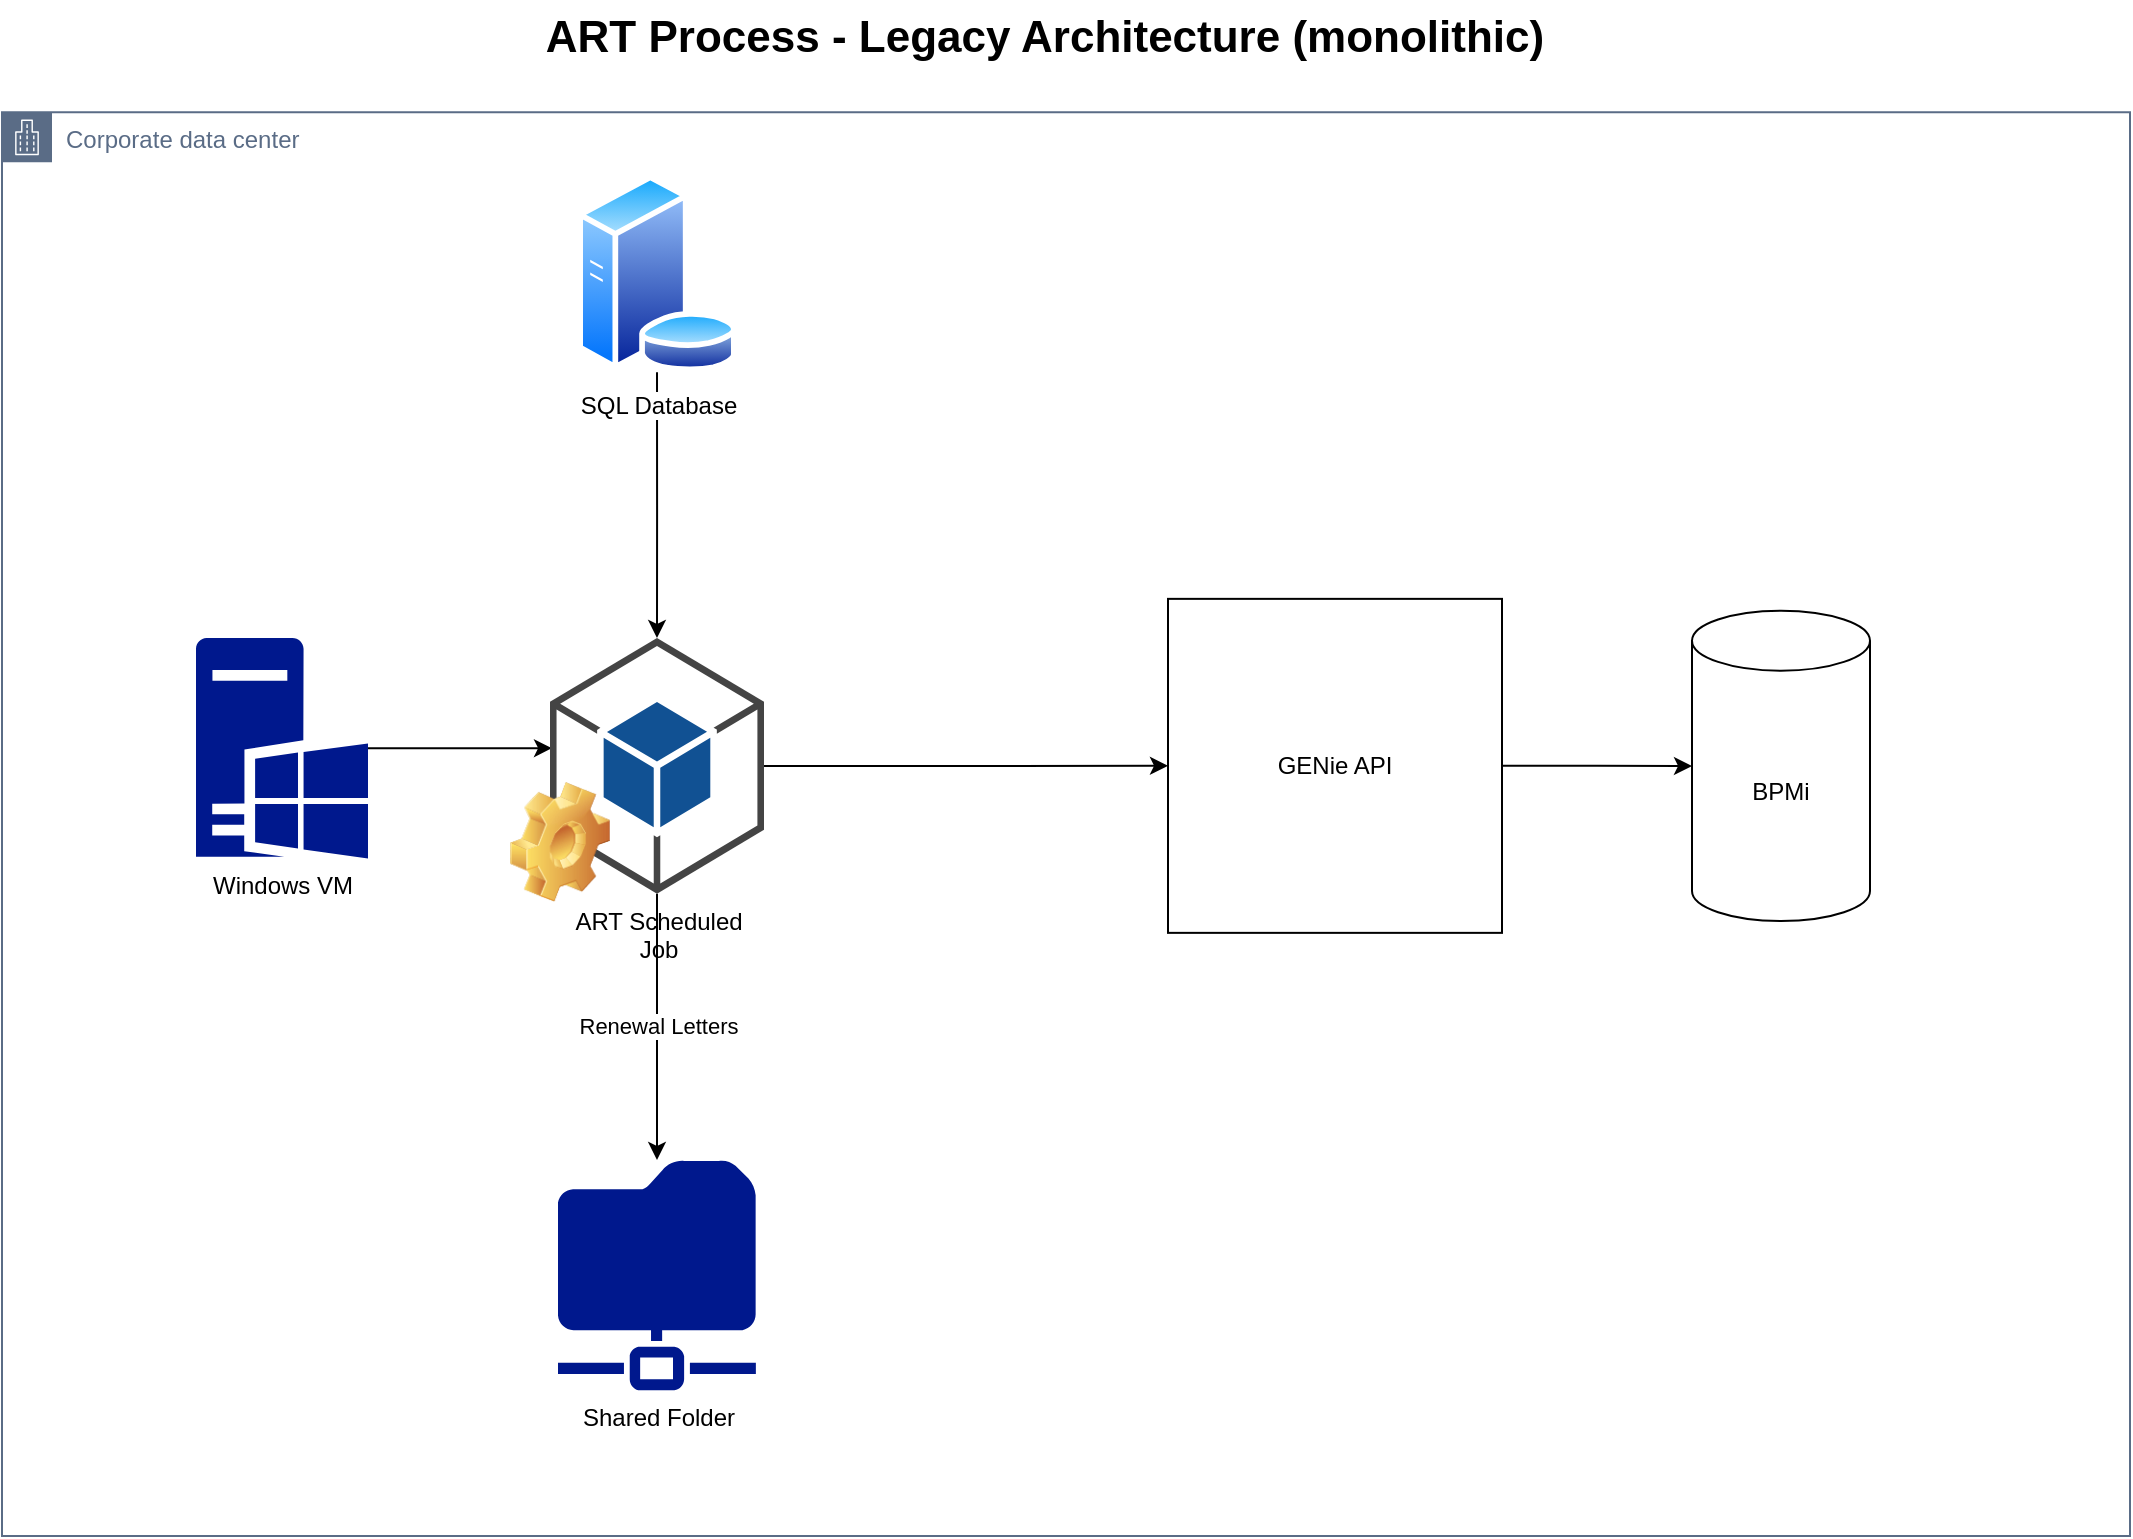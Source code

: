 <mxfile version="20.0.3" type="github">
  <diagram id="rcHD5uTQSCNYS3-sTs--" name="Page-1">
    <mxGraphModel dx="1038" dy="499" grid="0" gridSize="10" guides="1" tooltips="1" connect="1" arrows="1" fold="1" page="1" pageScale="1" pageWidth="1169" pageHeight="827" math="0" shadow="0">
      <root>
        <mxCell id="0" />
        <mxCell id="1" parent="0" />
        <mxCell id="2E6pCZSPjPpuu23mWzGu-21" value="" style="group" parent="1" vertex="1" connectable="0">
          <mxGeometry x="58" y="17" width="1064" height="760" as="geometry" />
        </mxCell>
        <mxCell id="2E6pCZSPjPpuu23mWzGu-7" value="" style="edgeStyle=orthogonalEdgeStyle;rounded=0;orthogonalLoop=1;jettySize=auto;html=1;" parent="2E6pCZSPjPpuu23mWzGu-21" source="2E6pCZSPjPpuu23mWzGu-4" edge="1">
          <mxGeometry relative="1" as="geometry">
            <mxPoint x="275" y="366.067" as="targetPoint" />
          </mxGeometry>
        </mxCell>
        <mxCell id="2E6pCZSPjPpuu23mWzGu-4" value="Windows VM" style="sketch=0;aspect=fixed;pointerEvents=1;shadow=0;dashed=0;html=1;strokeColor=none;labelPosition=center;verticalLabelPosition=bottom;verticalAlign=top;align=center;fillColor=#00188D;shape=mxgraph.mscae.enterprise.windows_server" parent="2E6pCZSPjPpuu23mWzGu-21" vertex="1">
          <mxGeometry x="97" y="311" width="86" height="110.26" as="geometry" />
        </mxCell>
        <mxCell id="SK8gz98vPubrYjhcEStJ-1" style="edgeStyle=orthogonalEdgeStyle;rounded=0;orthogonalLoop=1;jettySize=auto;html=1;" parent="2E6pCZSPjPpuu23mWzGu-21" source="2E6pCZSPjPpuu23mWzGu-8" target="2E6pCZSPjPpuu23mWzGu-9" edge="1">
          <mxGeometry relative="1" as="geometry" />
        </mxCell>
        <mxCell id="2E6pCZSPjPpuu23mWzGu-8" value="SQL Database" style="aspect=fixed;perimeter=ellipsePerimeter;html=1;align=center;shadow=0;dashed=0;spacingTop=3;image;image=img/lib/active_directory/database_server.svg;" parent="2E6pCZSPjPpuu23mWzGu-21" vertex="1">
          <mxGeometry x="286.85" y="79" width="81.31" height="99.16" as="geometry" />
        </mxCell>
        <mxCell id="2E6pCZSPjPpuu23mWzGu-9" value="ART Scheduled &lt;br&gt;Job" style="outlineConnect=0;dashed=0;verticalLabelPosition=bottom;verticalAlign=top;align=center;html=1;shape=mxgraph.aws3.android;fillColor=#115193;gradientColor=none;" parent="2E6pCZSPjPpuu23mWzGu-21" vertex="1">
          <mxGeometry x="274" y="311" width="107" height="127.87" as="geometry" />
        </mxCell>
        <mxCell id="2E6pCZSPjPpuu23mWzGu-11" value="Shared Folder" style="sketch=0;aspect=fixed;pointerEvents=1;shadow=0;dashed=0;html=1;strokeColor=none;labelPosition=center;verticalLabelPosition=bottom;verticalAlign=top;align=center;fillColor=#00188D;shape=mxgraph.mscae.enterprise.shared_folder" parent="2E6pCZSPjPpuu23mWzGu-21" vertex="1">
          <mxGeometry x="278" y="572" width="99" height="115.12" as="geometry" />
        </mxCell>
        <mxCell id="2E6pCZSPjPpuu23mWzGu-12" value="Renewal Letters" style="edgeStyle=orthogonalEdgeStyle;rounded=0;orthogonalLoop=1;jettySize=auto;html=1;" parent="2E6pCZSPjPpuu23mWzGu-21" source="2E6pCZSPjPpuu23mWzGu-9" target="2E6pCZSPjPpuu23mWzGu-11" edge="1">
          <mxGeometry relative="1" as="geometry" />
        </mxCell>
        <mxCell id="2E6pCZSPjPpuu23mWzGu-13" value="" style="shape=image;html=1;verticalLabelPosition=bottom;verticalAlign=top;imageAspect=0;image=img/clipart/Gear_128x128.png" parent="2E6pCZSPjPpuu23mWzGu-21" vertex="1">
          <mxGeometry x="254" y="383" width="50" height="60" as="geometry" />
        </mxCell>
        <mxCell id="SK8gz98vPubrYjhcEStJ-4" style="edgeStyle=orthogonalEdgeStyle;rounded=0;orthogonalLoop=1;jettySize=auto;html=1;" parent="2E6pCZSPjPpuu23mWzGu-21" source="2E6pCZSPjPpuu23mWzGu-17" target="SK8gz98vPubrYjhcEStJ-2" edge="1">
          <mxGeometry relative="1" as="geometry" />
        </mxCell>
        <mxCell id="2E6pCZSPjPpuu23mWzGu-17" value="GENie API" style="whiteSpace=wrap;html=1;aspect=fixed;" parent="2E6pCZSPjPpuu23mWzGu-21" vertex="1">
          <mxGeometry x="583" y="291.43" width="167" height="167" as="geometry" />
        </mxCell>
        <mxCell id="2E6pCZSPjPpuu23mWzGu-18" style="edgeStyle=orthogonalEdgeStyle;rounded=0;orthogonalLoop=1;jettySize=auto;html=1;" parent="2E6pCZSPjPpuu23mWzGu-21" source="2E6pCZSPjPpuu23mWzGu-9" target="2E6pCZSPjPpuu23mWzGu-17" edge="1">
          <mxGeometry relative="1" as="geometry" />
        </mxCell>
        <mxCell id="2E6pCZSPjPpuu23mWzGu-19" value="&lt;font size=&quot;1&quot; style=&quot;&quot;&gt;&lt;b style=&quot;font-size: 22px;&quot;&gt;ART Process - Legacy Architecture (monolithic)&lt;/b&gt;&lt;/font&gt;" style="text;html=1;align=center;verticalAlign=middle;resizable=0;points=[];autosize=1;strokeColor=none;fillColor=none;" parent="2E6pCZSPjPpuu23mWzGu-21" vertex="1">
          <mxGeometry x="262" y="-8" width="517" height="38" as="geometry" />
        </mxCell>
        <mxCell id="2E6pCZSPjPpuu23mWzGu-20" value="Corporate data center" style="points=[[0,0],[0.25,0],[0.5,0],[0.75,0],[1,0],[1,0.25],[1,0.5],[1,0.75],[1,1],[0.75,1],[0.5,1],[0.25,1],[0,1],[0,0.75],[0,0.5],[0,0.25]];outlineConnect=0;gradientColor=none;html=1;whiteSpace=wrap;fontSize=12;fontStyle=0;container=1;pointerEvents=0;collapsible=0;recursiveResize=0;shape=mxgraph.aws4.group;grIcon=mxgraph.aws4.group_corporate_data_center;strokeColor=#5A6C86;fillColor=none;verticalAlign=top;align=left;spacingLeft=30;fontColor=#5A6C86;dashed=0;" parent="2E6pCZSPjPpuu23mWzGu-21" vertex="1">
          <mxGeometry y="48.16" width="1064" height="711.84" as="geometry" />
        </mxCell>
        <mxCell id="SK8gz98vPubrYjhcEStJ-2" value="BPMi" style="shape=cylinder3;whiteSpace=wrap;html=1;boundedLbl=1;backgroundOutline=1;size=15;" parent="2E6pCZSPjPpuu23mWzGu-21" vertex="1">
          <mxGeometry x="845" y="297.35" width="89" height="155.16" as="geometry" />
        </mxCell>
      </root>
    </mxGraphModel>
  </diagram>
</mxfile>
